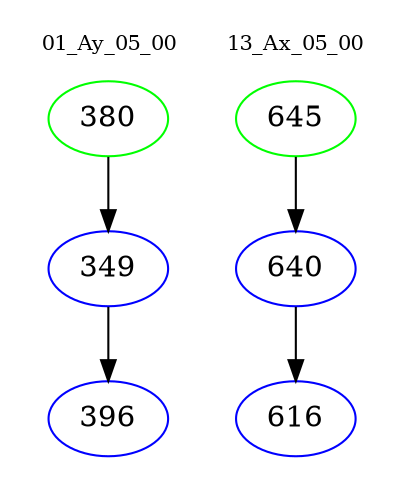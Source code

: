 digraph{
subgraph cluster_0 {
color = white
label = "01_Ay_05_00";
fontsize=10;
T0_380 [label="380", color="green"]
T0_380 -> T0_349 [color="black"]
T0_349 [label="349", color="blue"]
T0_349 -> T0_396 [color="black"]
T0_396 [label="396", color="blue"]
}
subgraph cluster_1 {
color = white
label = "13_Ax_05_00";
fontsize=10;
T1_645 [label="645", color="green"]
T1_645 -> T1_640 [color="black"]
T1_640 [label="640", color="blue"]
T1_640 -> T1_616 [color="black"]
T1_616 [label="616", color="blue"]
}
}
